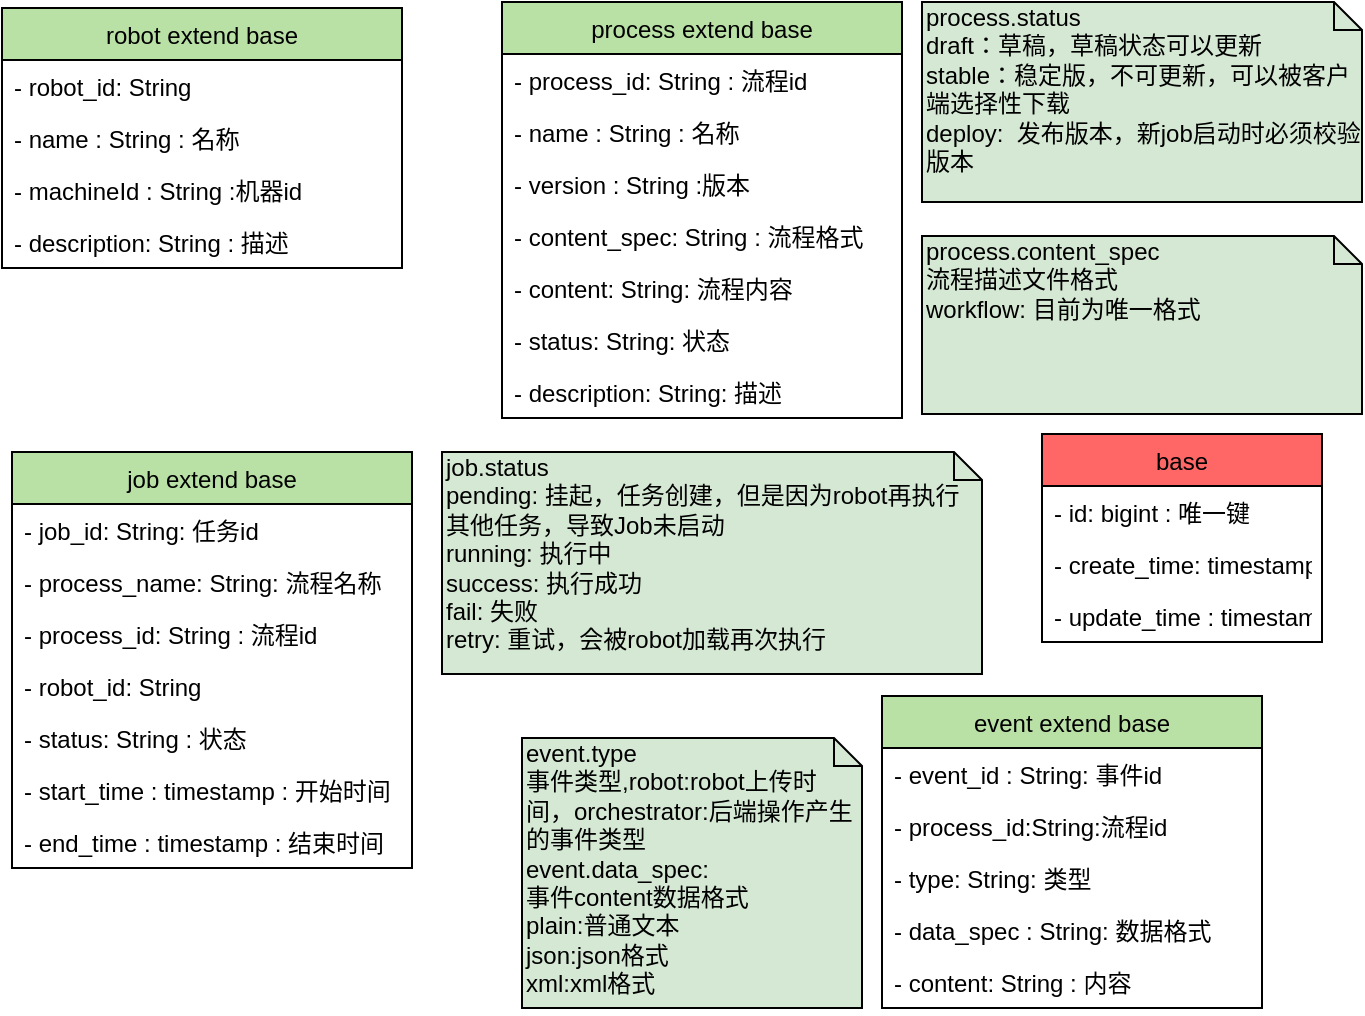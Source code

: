 <mxfile version="10.6.7" type="github"><diagram id="f2SCL8R1NlFrQqkAec52" name="Page-1"><mxGraphModel dx="1238" dy="505" grid="1" gridSize="10" guides="1" tooltips="1" connect="1" arrows="1" fold="1" page="1" pageScale="1" pageWidth="827" pageHeight="1169" math="0" shadow="0"><root><mxCell id="0"/><mxCell id="1" parent="0"/><mxCell id="EQfbkhNhaTaxzddOKtHz-1" value="robot extend base" style="swimlane;fontStyle=0;childLayout=stackLayout;horizontal=1;startSize=26;fillColor=#B9E0A5;horizontalStack=0;resizeParent=1;resizeParentMax=0;resizeLast=0;collapsible=1;marginBottom=0;flipH=0;flipV=0;aspect=fixed;" vertex="1" parent="1"><mxGeometry x="100" y="247" width="200" height="130" as="geometry"><mxRectangle x="100" y="67" width="60" height="26" as="alternateBounds"/></mxGeometry></mxCell><mxCell id="EQfbkhNhaTaxzddOKtHz-35" value="- robot_id: String " style="text;strokeColor=none;fillColor=none;align=left;verticalAlign=top;spacingLeft=4;spacingRight=4;overflow=hidden;rotatable=0;points=[[0,0.5],[1,0.5]];portConstraint=eastwest;" vertex="1" parent="EQfbkhNhaTaxzddOKtHz-1"><mxGeometry y="26" width="200" height="26" as="geometry"/></mxCell><mxCell id="EQfbkhNhaTaxzddOKtHz-2" value="- name : String : 名称&#xa;&#xa;" style="text;strokeColor=none;fillColor=none;align=left;verticalAlign=top;spacingLeft=4;spacingRight=4;overflow=hidden;rotatable=0;points=[[0,0.5],[1,0.5]];portConstraint=eastwest;" vertex="1" parent="EQfbkhNhaTaxzddOKtHz-1"><mxGeometry y="52" width="200" height="26" as="geometry"/></mxCell><mxCell id="EQfbkhNhaTaxzddOKtHz-3" value="- machineId : String :机器id" style="text;strokeColor=none;fillColor=none;align=left;verticalAlign=top;spacingLeft=4;spacingRight=4;overflow=hidden;rotatable=0;points=[[0,0.5],[1,0.5]];portConstraint=eastwest;" vertex="1" parent="EQfbkhNhaTaxzddOKtHz-1"><mxGeometry y="78" width="200" height="26" as="geometry"/></mxCell><mxCell id="EQfbkhNhaTaxzddOKtHz-25" value="- description: String : 描述" style="text;strokeColor=none;fillColor=none;align=left;verticalAlign=top;spacingLeft=4;spacingRight=4;overflow=hidden;rotatable=0;points=[[0,0.5],[1,0.5]];portConstraint=eastwest;" vertex="1" parent="EQfbkhNhaTaxzddOKtHz-1"><mxGeometry y="104" width="200" height="26" as="geometry"/></mxCell><mxCell id="EQfbkhNhaTaxzddOKtHz-5" value="process extend base" style="swimlane;fontStyle=0;childLayout=stackLayout;horizontal=1;startSize=26;fillColor=#B9E0A5;horizontalStack=0;resizeParent=1;resizeParentMax=0;resizeLast=0;collapsible=1;marginBottom=0;" vertex="1" parent="1"><mxGeometry x="350" y="244" width="200" height="208" as="geometry"/></mxCell><mxCell id="EQfbkhNhaTaxzddOKtHz-33" value="- process_id: String : 流程id" style="text;strokeColor=none;fillColor=none;align=left;verticalAlign=top;spacingLeft=4;spacingRight=4;overflow=hidden;rotatable=0;points=[[0,0.5],[1,0.5]];portConstraint=eastwest;" vertex="1" parent="EQfbkhNhaTaxzddOKtHz-5"><mxGeometry y="26" width="200" height="26" as="geometry"/></mxCell><mxCell id="EQfbkhNhaTaxzddOKtHz-6" value="- name : String : 名称" style="text;strokeColor=none;fillColor=none;align=left;verticalAlign=top;spacingLeft=4;spacingRight=4;overflow=hidden;rotatable=0;points=[[0,0.5],[1,0.5]];portConstraint=eastwest;" vertex="1" parent="EQfbkhNhaTaxzddOKtHz-5"><mxGeometry y="52" width="200" height="26" as="geometry"/></mxCell><mxCell id="EQfbkhNhaTaxzddOKtHz-7" value="- version : String :版本" style="text;strokeColor=none;fillColor=none;align=left;verticalAlign=top;spacingLeft=4;spacingRight=4;overflow=hidden;rotatable=0;points=[[0,0.5],[1,0.5]];portConstraint=eastwest;" vertex="1" parent="EQfbkhNhaTaxzddOKtHz-5"><mxGeometry y="78" width="200" height="26" as="geometry"/></mxCell><mxCell id="EQfbkhNhaTaxzddOKtHz-47" value="- content_spec: String : 流程格式" style="text;strokeColor=none;fillColor=none;align=left;verticalAlign=top;spacingLeft=4;spacingRight=4;overflow=hidden;rotatable=0;points=[[0,0.5],[1,0.5]];portConstraint=eastwest;" vertex="1" parent="EQfbkhNhaTaxzddOKtHz-5"><mxGeometry y="104" width="200" height="26" as="geometry"/></mxCell><mxCell id="EQfbkhNhaTaxzddOKtHz-46" value="- content: String: 流程内容" style="text;strokeColor=none;fillColor=none;align=left;verticalAlign=top;spacingLeft=4;spacingRight=4;overflow=hidden;rotatable=0;points=[[0,0.5],[1,0.5]];portConstraint=eastwest;" vertex="1" parent="EQfbkhNhaTaxzddOKtHz-5"><mxGeometry y="130" width="200" height="26" as="geometry"/></mxCell><mxCell id="EQfbkhNhaTaxzddOKtHz-27" value="- status: String: 状态" style="text;strokeColor=none;fillColor=none;align=left;verticalAlign=top;spacingLeft=4;spacingRight=4;overflow=hidden;rotatable=0;points=[[0,0.5],[1,0.5]];portConstraint=eastwest;" vertex="1" parent="EQfbkhNhaTaxzddOKtHz-5"><mxGeometry y="156" width="200" height="26" as="geometry"/></mxCell><mxCell id="EQfbkhNhaTaxzddOKtHz-26" value="- description: String: 描述" style="text;strokeColor=none;fillColor=none;align=left;verticalAlign=top;spacingLeft=4;spacingRight=4;overflow=hidden;rotatable=0;points=[[0,0.5],[1,0.5]];portConstraint=eastwest;" vertex="1" parent="EQfbkhNhaTaxzddOKtHz-5"><mxGeometry y="182" width="200" height="26" as="geometry"/></mxCell><mxCell id="EQfbkhNhaTaxzddOKtHz-21" value="base" style="swimlane;fontStyle=0;childLayout=stackLayout;horizontal=1;startSize=26;fillColor=#FF6666;horizontalStack=0;resizeParent=1;resizeParentMax=0;resizeLast=0;collapsible=1;marginBottom=0;" vertex="1" parent="1"><mxGeometry x="620" y="460" width="140" height="104" as="geometry"/></mxCell><mxCell id="EQfbkhNhaTaxzddOKtHz-12" value="- id: bigint : 唯一键" style="text;strokeColor=none;fillColor=none;align=left;verticalAlign=top;spacingLeft=4;spacingRight=4;overflow=hidden;rotatable=0;points=[[0,0.5],[1,0.5]];portConstraint=eastwest;" vertex="1" parent="EQfbkhNhaTaxzddOKtHz-21"><mxGeometry y="26" width="140" height="26" as="geometry"/></mxCell><mxCell id="EQfbkhNhaTaxzddOKtHz-13" value="- create_time: timestamp : 创建时间" style="text;strokeColor=none;fillColor=none;align=left;verticalAlign=top;spacingLeft=4;spacingRight=4;overflow=hidden;rotatable=0;points=[[0,0.5],[1,0.5]];portConstraint=eastwest;" vertex="1" parent="EQfbkhNhaTaxzddOKtHz-21"><mxGeometry y="52" width="140" height="26" as="geometry"/></mxCell><mxCell id="EQfbkhNhaTaxzddOKtHz-14" value="- update_time : timestamp: 更新时间" style="text;strokeColor=none;fillColor=none;align=left;verticalAlign=top;spacingLeft=4;spacingRight=4;overflow=hidden;rotatable=0;points=[[0,0.5],[1,0.5]];portConstraint=eastwest;" vertex="1" parent="EQfbkhNhaTaxzddOKtHz-21"><mxGeometry y="78" width="140" height="26" as="geometry"/></mxCell><mxCell id="EQfbkhNhaTaxzddOKtHz-28" value="process.status&lt;br&gt;draft：草稿，草稿状态可以更新&lt;br&gt;stable：稳定版，不可更新，可以被客户端选择性下载&lt;br&gt;deploy: &amp;nbsp;发布版本，新job启动时必须校验版本&lt;br&gt;" style="shape=note;whiteSpace=wrap;html=1;size=14;verticalAlign=top;align=left;spacingTop=-6;fillColor=#D5E8D4;" vertex="1" parent="1"><mxGeometry x="560" y="244" width="220" height="100" as="geometry"/></mxCell><mxCell id="EQfbkhNhaTaxzddOKtHz-29" value="job extend base" style="swimlane;fontStyle=0;childLayout=stackLayout;horizontal=1;startSize=26;fillColor=#B9E0A5;horizontalStack=0;resizeParent=1;resizeParentMax=0;resizeLast=0;collapsible=1;marginBottom=0;" vertex="1" parent="1"><mxGeometry x="105" y="469" width="200" height="208" as="geometry"/></mxCell><mxCell id="EQfbkhNhaTaxzddOKtHz-30" value="- job_id: String: 任务id" style="text;strokeColor=none;fillColor=none;align=left;verticalAlign=top;spacingLeft=4;spacingRight=4;overflow=hidden;rotatable=0;points=[[0,0.5],[1,0.5]];portConstraint=eastwest;" vertex="1" parent="EQfbkhNhaTaxzddOKtHz-29"><mxGeometry y="26" width="200" height="26" as="geometry"/></mxCell><mxCell id="EQfbkhNhaTaxzddOKtHz-31" value="- process_name: String: 流程名称" style="text;strokeColor=none;fillColor=none;align=left;verticalAlign=top;spacingLeft=4;spacingRight=4;overflow=hidden;rotatable=0;points=[[0,0.5],[1,0.5]];portConstraint=eastwest;" vertex="1" parent="EQfbkhNhaTaxzddOKtHz-29"><mxGeometry y="52" width="200" height="26" as="geometry"/></mxCell><mxCell id="EQfbkhNhaTaxzddOKtHz-32" value="- process_id: String : 流程id&#xa;&#xa;" style="text;strokeColor=none;fillColor=none;align=left;verticalAlign=top;spacingLeft=4;spacingRight=4;overflow=hidden;rotatable=0;points=[[0,0.5],[1,0.5]];portConstraint=eastwest;" vertex="1" parent="EQfbkhNhaTaxzddOKtHz-29"><mxGeometry y="78" width="200" height="26" as="geometry"/></mxCell><mxCell id="EQfbkhNhaTaxzddOKtHz-34" value="- robot_id: String&#xa;&#xa;" style="text;strokeColor=none;fillColor=none;align=left;verticalAlign=top;spacingLeft=4;spacingRight=4;overflow=hidden;rotatable=0;points=[[0,0.5],[1,0.5]];portConstraint=eastwest;" vertex="1" parent="EQfbkhNhaTaxzddOKtHz-29"><mxGeometry y="104" width="200" height="26" as="geometry"/></mxCell><mxCell id="EQfbkhNhaTaxzddOKtHz-36" value="- status: String : 状态" style="text;strokeColor=none;fillColor=none;align=left;verticalAlign=top;spacingLeft=4;spacingRight=4;overflow=hidden;rotatable=0;points=[[0,0.5],[1,0.5]];portConstraint=eastwest;" vertex="1" parent="EQfbkhNhaTaxzddOKtHz-29"><mxGeometry y="130" width="200" height="26" as="geometry"/></mxCell><mxCell id="EQfbkhNhaTaxzddOKtHz-37" value="- start_time : timestamp : 开始时间" style="text;strokeColor=none;fillColor=none;align=left;verticalAlign=top;spacingLeft=4;spacingRight=4;overflow=hidden;rotatable=0;points=[[0,0.5],[1,0.5]];portConstraint=eastwest;" vertex="1" parent="EQfbkhNhaTaxzddOKtHz-29"><mxGeometry y="156" width="200" height="26" as="geometry"/></mxCell><mxCell id="EQfbkhNhaTaxzddOKtHz-38" value="- end_time : timestamp : 结束时间" style="text;strokeColor=none;fillColor=none;align=left;verticalAlign=top;spacingLeft=4;spacingRight=4;overflow=hidden;rotatable=0;points=[[0,0.5],[1,0.5]];portConstraint=eastwest;" vertex="1" parent="EQfbkhNhaTaxzddOKtHz-29"><mxGeometry y="182" width="200" height="26" as="geometry"/></mxCell><mxCell id="EQfbkhNhaTaxzddOKtHz-39" value="job.status&lt;br&gt;pending: 挂起，任务创建，但是因为robot再执行其他任务，导致Job未启动&lt;br&gt;running: 执行中&lt;br&gt;success: 执行成功&lt;br&gt;fail: 失败&lt;br&gt;retry: 重试，会被robot加载再次执行&lt;br&gt;" style="shape=note;whiteSpace=wrap;html=1;size=14;verticalAlign=top;align=left;spacingTop=-6;fillColor=#D5E8D4;" vertex="1" parent="1"><mxGeometry x="320" y="469" width="270" height="111" as="geometry"/></mxCell><mxCell id="EQfbkhNhaTaxzddOKtHz-40" value="event extend base" style="swimlane;fontStyle=0;childLayout=stackLayout;horizontal=1;startSize=26;fillColor=#B9E0A5;horizontalStack=0;resizeParent=1;resizeParentMax=0;resizeLast=0;collapsible=1;marginBottom=0;" vertex="1" parent="1"><mxGeometry x="540" y="591" width="190" height="156" as="geometry"/></mxCell><mxCell id="EQfbkhNhaTaxzddOKtHz-41" value="- event_id : String: 事件id" style="text;strokeColor=none;fillColor=none;align=left;verticalAlign=top;spacingLeft=4;spacingRight=4;overflow=hidden;rotatable=0;points=[[0,0.5],[1,0.5]];portConstraint=eastwest;" vertex="1" parent="EQfbkhNhaTaxzddOKtHz-40"><mxGeometry y="26" width="190" height="26" as="geometry"/></mxCell><mxCell id="EQfbkhNhaTaxzddOKtHz-42" value="- process_id:String:流程id" style="text;strokeColor=none;fillColor=none;align=left;verticalAlign=top;spacingLeft=4;spacingRight=4;overflow=hidden;rotatable=0;points=[[0,0.5],[1,0.5]];portConstraint=eastwest;" vertex="1" parent="EQfbkhNhaTaxzddOKtHz-40"><mxGeometry y="52" width="190" height="26" as="geometry"/></mxCell><mxCell id="EQfbkhNhaTaxzddOKtHz-43" value="- type: String: 类型&#xa;&#xa;" style="text;strokeColor=none;fillColor=none;align=left;verticalAlign=top;spacingLeft=4;spacingRight=4;overflow=hidden;rotatable=0;points=[[0,0.5],[1,0.5]];portConstraint=eastwest;" vertex="1" parent="EQfbkhNhaTaxzddOKtHz-40"><mxGeometry y="78" width="190" height="26" as="geometry"/></mxCell><mxCell id="EQfbkhNhaTaxzddOKtHz-45" value="- data_spec : String: 数据格式" style="text;strokeColor=none;fillColor=none;align=left;verticalAlign=top;spacingLeft=4;spacingRight=4;overflow=hidden;rotatable=0;points=[[0,0.5],[1,0.5]];portConstraint=eastwest;" vertex="1" parent="EQfbkhNhaTaxzddOKtHz-40"><mxGeometry y="104" width="190" height="26" as="geometry"/></mxCell><mxCell id="EQfbkhNhaTaxzddOKtHz-44" value="- content: String : 内容" style="text;strokeColor=none;fillColor=none;align=left;verticalAlign=top;spacingLeft=4;spacingRight=4;overflow=hidden;rotatable=0;points=[[0,0.5],[1,0.5]];portConstraint=eastwest;" vertex="1" parent="EQfbkhNhaTaxzddOKtHz-40"><mxGeometry y="130" width="190" height="26" as="geometry"/></mxCell><mxCell id="EQfbkhNhaTaxzddOKtHz-48" value="process.content_spec&lt;br&gt;流程描述文件格式&lt;br&gt;workflow: 目前为唯一格式&lt;br&gt;" style="shape=note;whiteSpace=wrap;html=1;size=14;verticalAlign=top;align=left;spacingTop=-6;fillColor=#D5E8D4;" vertex="1" parent="1"><mxGeometry x="560" y="361" width="220" height="89" as="geometry"/></mxCell><mxCell id="EQfbkhNhaTaxzddOKtHz-49" value="event.type&lt;br&gt;事件类型,robot:robot上传时间，orchestrator:后端操作产生的事件类型&lt;br&gt;event.data_spec:&lt;br&gt;事件content数据格式&lt;br&gt;plain:普通文本&lt;br&gt;json:json格式&lt;br&gt;xml:xml格式&lt;br&gt;" style="shape=note;whiteSpace=wrap;html=1;size=14;verticalAlign=top;align=left;spacingTop=-6;fillColor=#D5E8D4;" vertex="1" parent="1"><mxGeometry x="360" y="612" width="170" height="135" as="geometry"/></mxCell></root></mxGraphModel></diagram></mxfile>